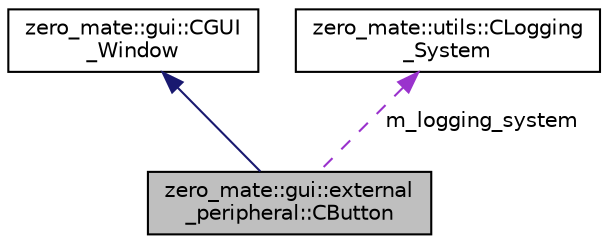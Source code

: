 digraph "zero_mate::gui::external_peripheral::CButton"
{
 // LATEX_PDF_SIZE
  bgcolor="transparent";
  edge [fontname="Helvetica",fontsize="10",labelfontname="Helvetica",labelfontsize="10"];
  node [fontname="Helvetica",fontsize="10",shape=record];
  Node1 [label="zero_mate::gui::external\l_peripheral::CButton",height=0.2,width=0.4,color="black", fillcolor="grey75", style="filled", fontcolor="black",tooltip=" "];
  Node2 -> Node1 [dir="back",color="midnightblue",fontsize="10",style="solid",fontname="Helvetica"];
  Node2 [label="zero_mate::gui::CGUI\l_Window",height=0.2,width=0.4,color="black",URL="$classzero__mate_1_1gui_1_1CGUI__Window.html",tooltip=" "];
  Node3 -> Node1 [dir="back",color="darkorchid3",fontsize="10",style="dashed",label=" m_logging_system" ,fontname="Helvetica"];
  Node3 [label="zero_mate::utils::CLogging\l_System",height=0.2,width=0.4,color="black",URL="$classzero__mate_1_1utils_1_1CLogging__System.html",tooltip=" "];
}
